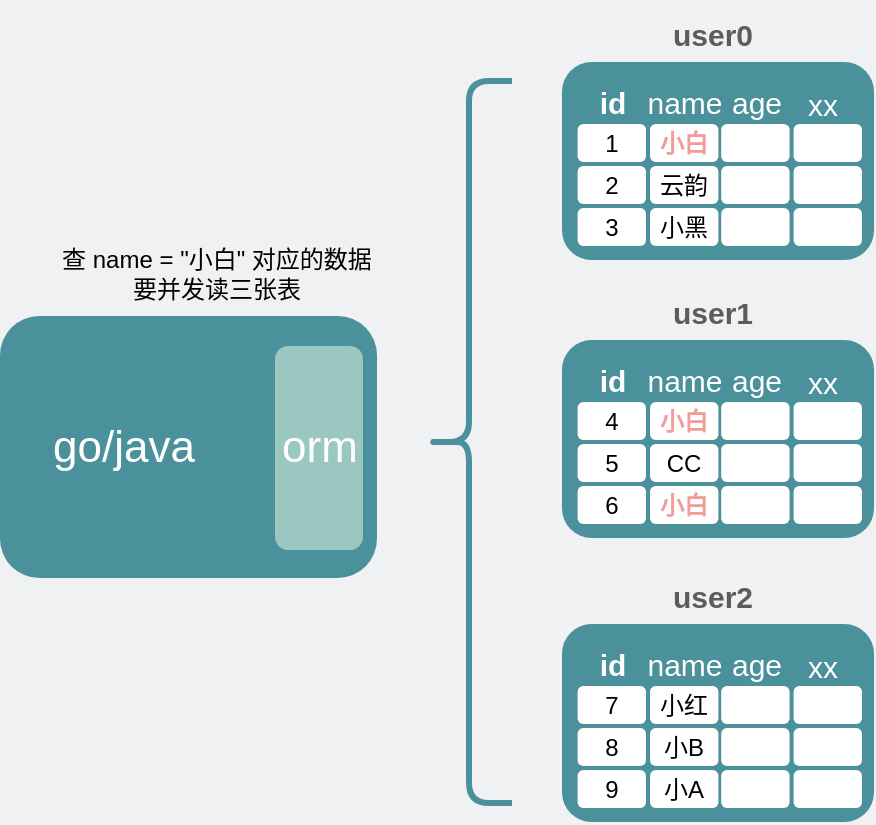 <mxfile version="18.0.5" type="github">
  <diagram id="3228e29e-7158-1315-38df-8450db1d8a1d" name="Page-1">
    <mxGraphModel dx="633" dy="-1134" grid="0" gridSize="10" guides="1" tooltips="1" connect="1" arrows="1" fold="1" page="1" pageScale="1" pageWidth="600" pageHeight="450" background="#EFF1F3" math="0" shadow="0">
      <root>
        <mxCell id="0" />
        <mxCell id="1" parent="0" />
        <mxCell id="n8PQSL9Bu4Ly_2OT7yPN-3" value="" style="rounded=1;whiteSpace=wrap;html=1;fillColor=#4A919B;strokeColor=none;" parent="1" vertex="1">
          <mxGeometry x="82" y="1977" width="188.5" height="131" as="geometry" />
        </mxCell>
        <mxCell id="n8PQSL9Bu4Ly_2OT7yPN-7" value="&lt;font color=&quot;#ffffff&quot; style=&quot;font-size: 22px;&quot;&gt;orm&lt;/font&gt;" style="rounded=1;whiteSpace=wrap;html=1;fillColor=#9AC7BF;strokeColor=none;" parent="1" vertex="1">
          <mxGeometry x="219.5" y="1992" width="44" height="102" as="geometry" />
        </mxCell>
        <mxCell id="n8PQSL9Bu4Ly_2OT7yPN-8" value="&lt;font color=&quot;#ffffff&quot;&gt;go/java&lt;/font&gt;" style="text;html=1;strokeColor=none;fillColor=none;align=center;verticalAlign=middle;whiteSpace=wrap;rounded=0;fontSize=22;" parent="1" vertex="1">
          <mxGeometry x="113.5" y="2027.5" width="60" height="30" as="geometry" />
        </mxCell>
        <mxCell id="1rv8f1VLO6d1HnzpvZRe-50" value="查 name = &quot;小白&quot; 对应的数据&lt;br&gt;要并发读三张表" style="text;html=1;strokeColor=none;fillColor=none;align=center;verticalAlign=middle;whiteSpace=wrap;rounded=0;" parent="1" vertex="1">
          <mxGeometry x="97" y="1938" width="187" height="36" as="geometry" />
        </mxCell>
        <mxCell id="1rv8f1VLO6d1HnzpvZRe-54" value="" style="shape=curlyBracket;whiteSpace=wrap;html=1;rounded=1;fontSize=22;fontColor=#FFFFFF;strokeColor=#4A919B;fillColor=none;strokeWidth=3;" parent="1" vertex="1">
          <mxGeometry x="295" y="1859.5" width="43" height="361" as="geometry" />
        </mxCell>
        <mxCell id="2OdIoPy5QrI03bMlLEsT-1" value="" style="rounded=1;whiteSpace=wrap;html=1;fillColor=#4A919B;strokeColor=none;" parent="1" vertex="1">
          <mxGeometry x="363" y="1989" width="156" height="99" as="geometry" />
        </mxCell>
        <mxCell id="2OdIoPy5QrI03bMlLEsT-2" value="&lt;span style=&quot;font-size: 15px;&quot;&gt;name&lt;/span&gt;" style="text;strokeColor=none;fillColor=none;html=1;fontSize=15;fontStyle=0;verticalAlign=middle;align=center;fontColor=#FFFFFF;" parent="1" vertex="1">
          <mxGeometry x="402.1" y="1998.5" width="44" height="20" as="geometry" />
        </mxCell>
        <mxCell id="2OdIoPy5QrI03bMlLEsT-3" value="&lt;font color=&quot;#5c5c5c&quot;&gt;&lt;span style=&quot;font-size: 15px;&quot;&gt;user1&lt;/span&gt;&lt;/font&gt;" style="text;strokeColor=none;fillColor=none;html=1;fontSize=24;fontStyle=1;verticalAlign=middle;align=center;fontColor=#FFFFFF;" parent="1" vertex="1">
          <mxGeometry x="387" y="1960" width="102" height="25.5" as="geometry" />
        </mxCell>
        <mxCell id="2OdIoPy5QrI03bMlLEsT-4" style="edgeStyle=orthogonalEdgeStyle;rounded=0;orthogonalLoop=1;jettySize=auto;html=1;exitX=0.5;exitY=1;exitDx=0;exitDy=0;fontSize=15;fontColor=#4A919B;" parent="1" edge="1">
          <mxGeometry relative="1" as="geometry">
            <mxPoint x="381.3" y="2010.85" as="sourcePoint" />
            <mxPoint x="381.3" y="2010.85" as="targetPoint" />
          </mxGeometry>
        </mxCell>
        <mxCell id="2OdIoPy5QrI03bMlLEsT-5" value="&lt;span style=&quot;font-size: 15px;&quot;&gt;&lt;b&gt;id&lt;/b&gt;&lt;/span&gt;" style="text;strokeColor=none;fillColor=none;html=1;fontSize=15;fontStyle=0;verticalAlign=middle;align=center;fontColor=#FFFFFF;" parent="1" vertex="1">
          <mxGeometry x="371.7" y="2000" width="32.9" height="17" as="geometry" />
        </mxCell>
        <mxCell id="2OdIoPy5QrI03bMlLEsT-6" value="4" style="rounded=1;whiteSpace=wrap;html=1;fillColor=#FFFFFF;strokeColor=none;" parent="1" vertex="1">
          <mxGeometry x="370.8" y="2020" width="34.2" height="19" as="geometry" />
        </mxCell>
        <mxCell id="2OdIoPy5QrI03bMlLEsT-7" value="&lt;span style=&quot;&quot;&gt;&lt;font color=&quot;#f19c99&quot;&gt;&lt;b&gt;小白&lt;/b&gt;&lt;/font&gt;&lt;/span&gt;" style="rounded=1;whiteSpace=wrap;html=1;fillColor=#FFFFFF;strokeColor=none;" parent="1" vertex="1">
          <mxGeometry x="407" y="2020" width="34.2" height="19" as="geometry" />
        </mxCell>
        <mxCell id="2OdIoPy5QrI03bMlLEsT-8" value="5" style="rounded=1;whiteSpace=wrap;html=1;fillColor=#FFFFFF;strokeColor=none;" parent="1" vertex="1">
          <mxGeometry x="370.8" y="2041" width="34.2" height="19" as="geometry" />
        </mxCell>
        <mxCell id="2OdIoPy5QrI03bMlLEsT-9" value="CC" style="rounded=1;whiteSpace=wrap;html=1;fillColor=#FFFFFF;strokeColor=none;" parent="1" vertex="1">
          <mxGeometry x="407" y="2041" width="34.2" height="19" as="geometry" />
        </mxCell>
        <mxCell id="2OdIoPy5QrI03bMlLEsT-10" value="6" style="rounded=1;whiteSpace=wrap;html=1;fillColor=#FFFFFF;strokeColor=none;" parent="1" vertex="1">
          <mxGeometry x="370.8" y="2062" width="34.2" height="19" as="geometry" />
        </mxCell>
        <mxCell id="2OdIoPy5QrI03bMlLEsT-11" value="&lt;b style=&quot;color: rgb(241, 156, 153);&quot;&gt;小白&lt;/b&gt;" style="rounded=1;whiteSpace=wrap;html=1;fillColor=#FFFFFF;strokeColor=none;" parent="1" vertex="1">
          <mxGeometry x="407" y="2062" width="34.2" height="19" as="geometry" />
        </mxCell>
        <mxCell id="2OdIoPy5QrI03bMlLEsT-12" value="" style="rounded=1;whiteSpace=wrap;html=1;fillColor=#FFFFFF;strokeColor=none;" parent="1" vertex="1">
          <mxGeometry x="442.6" y="2020" width="34.2" height="19" as="geometry" />
        </mxCell>
        <mxCell id="2OdIoPy5QrI03bMlLEsT-13" value="" style="rounded=1;whiteSpace=wrap;html=1;fillColor=#FFFFFF;strokeColor=none;" parent="1" vertex="1">
          <mxGeometry x="478.8" y="2020" width="34.2" height="19" as="geometry" />
        </mxCell>
        <mxCell id="2OdIoPy5QrI03bMlLEsT-14" value="" style="rounded=1;whiteSpace=wrap;html=1;fillColor=#FFFFFF;strokeColor=none;" parent="1" vertex="1">
          <mxGeometry x="442.6" y="2041" width="34.2" height="19" as="geometry" />
        </mxCell>
        <mxCell id="2OdIoPy5QrI03bMlLEsT-15" value="" style="rounded=1;whiteSpace=wrap;html=1;fillColor=#FFFFFF;strokeColor=none;" parent="1" vertex="1">
          <mxGeometry x="478.8" y="2041" width="34.2" height="19" as="geometry" />
        </mxCell>
        <mxCell id="2OdIoPy5QrI03bMlLEsT-16" value="" style="rounded=1;whiteSpace=wrap;html=1;fillColor=#FFFFFF;strokeColor=none;" parent="1" vertex="1">
          <mxGeometry x="442.6" y="2062" width="34.2" height="19" as="geometry" />
        </mxCell>
        <mxCell id="2OdIoPy5QrI03bMlLEsT-17" value="" style="rounded=1;whiteSpace=wrap;html=1;fillColor=#FFFFFF;strokeColor=none;" parent="1" vertex="1">
          <mxGeometry x="478.8" y="2062" width="34.2" height="19" as="geometry" />
        </mxCell>
        <mxCell id="2OdIoPy5QrI03bMlLEsT-18" value="" style="rounded=1;whiteSpace=wrap;html=1;fillColor=#4A919B;strokeColor=none;" parent="1" vertex="1">
          <mxGeometry x="363" y="1850" width="156" height="99" as="geometry" />
        </mxCell>
        <mxCell id="2OdIoPy5QrI03bMlLEsT-19" value="&lt;span style=&quot;font-size: 15px;&quot;&gt;name&lt;/span&gt;" style="text;strokeColor=none;fillColor=none;html=1;fontSize=15;fontStyle=0;verticalAlign=middle;align=center;fontColor=#FFFFFF;" parent="1" vertex="1">
          <mxGeometry x="402.1" y="1859.5" width="44" height="20" as="geometry" />
        </mxCell>
        <mxCell id="2OdIoPy5QrI03bMlLEsT-20" value="&lt;font color=&quot;#5c5c5c&quot;&gt;&lt;span style=&quot;font-size: 15px;&quot;&gt;user0&lt;/span&gt;&lt;/font&gt;" style="text;strokeColor=none;fillColor=none;html=1;fontSize=24;fontStyle=1;verticalAlign=middle;align=center;fontColor=#FFFFFF;" parent="1" vertex="1">
          <mxGeometry x="387" y="1821" width="102" height="25.5" as="geometry" />
        </mxCell>
        <mxCell id="2OdIoPy5QrI03bMlLEsT-21" style="edgeStyle=orthogonalEdgeStyle;rounded=0;orthogonalLoop=1;jettySize=auto;html=1;exitX=0.5;exitY=1;exitDx=0;exitDy=0;fontSize=15;fontColor=#4A919B;" parent="1" edge="1">
          <mxGeometry relative="1" as="geometry">
            <mxPoint x="381.3" y="1871.85" as="sourcePoint" />
            <mxPoint x="381.3" y="1871.85" as="targetPoint" />
          </mxGeometry>
        </mxCell>
        <mxCell id="2OdIoPy5QrI03bMlLEsT-22" value="&lt;span style=&quot;font-size: 15px;&quot;&gt;&lt;b&gt;id&lt;/b&gt;&lt;/span&gt;" style="text;strokeColor=none;fillColor=none;html=1;fontSize=15;fontStyle=0;verticalAlign=middle;align=center;fontColor=#FFFFFF;" parent="1" vertex="1">
          <mxGeometry x="371.7" y="1861" width="32.9" height="17" as="geometry" />
        </mxCell>
        <mxCell id="2OdIoPy5QrI03bMlLEsT-23" value="1" style="rounded=1;whiteSpace=wrap;html=1;fillColor=#FFFFFF;strokeColor=none;" parent="1" vertex="1">
          <mxGeometry x="370.8" y="1881" width="34.2" height="19" as="geometry" />
        </mxCell>
        <mxCell id="2OdIoPy5QrI03bMlLEsT-24" value="&lt;font color=&quot;#f19c99&quot;&gt;&lt;b&gt;小白&lt;/b&gt;&lt;/font&gt;" style="rounded=1;whiteSpace=wrap;html=1;fillColor=#FFFFFF;strokeColor=none;" parent="1" vertex="1">
          <mxGeometry x="407" y="1881" width="34.2" height="19" as="geometry" />
        </mxCell>
        <mxCell id="2OdIoPy5QrI03bMlLEsT-25" value="2" style="rounded=1;whiteSpace=wrap;html=1;fillColor=#FFFFFF;strokeColor=none;" parent="1" vertex="1">
          <mxGeometry x="370.8" y="1902" width="34.2" height="19" as="geometry" />
        </mxCell>
        <mxCell id="2OdIoPy5QrI03bMlLEsT-26" value="云韵" style="rounded=1;whiteSpace=wrap;html=1;fillColor=#FFFFFF;strokeColor=none;" parent="1" vertex="1">
          <mxGeometry x="407" y="1902" width="34.2" height="19" as="geometry" />
        </mxCell>
        <mxCell id="2OdIoPy5QrI03bMlLEsT-27" value="3" style="rounded=1;whiteSpace=wrap;html=1;fillColor=#FFFFFF;strokeColor=none;" parent="1" vertex="1">
          <mxGeometry x="370.8" y="1923" width="34.2" height="19" as="geometry" />
        </mxCell>
        <mxCell id="2OdIoPy5QrI03bMlLEsT-28" value="小黑" style="rounded=1;whiteSpace=wrap;html=1;fillColor=#FFFFFF;strokeColor=none;" parent="1" vertex="1">
          <mxGeometry x="407" y="1923" width="34.2" height="19" as="geometry" />
        </mxCell>
        <mxCell id="2OdIoPy5QrI03bMlLEsT-29" value="" style="rounded=1;whiteSpace=wrap;html=1;fillColor=#FFFFFF;strokeColor=none;" parent="1" vertex="1">
          <mxGeometry x="442.6" y="1881" width="34.2" height="19" as="geometry" />
        </mxCell>
        <mxCell id="2OdIoPy5QrI03bMlLEsT-30" value="" style="rounded=1;whiteSpace=wrap;html=1;fillColor=#FFFFFF;strokeColor=none;" parent="1" vertex="1">
          <mxGeometry x="478.8" y="1881" width="34.2" height="19" as="geometry" />
        </mxCell>
        <mxCell id="2OdIoPy5QrI03bMlLEsT-31" value="" style="rounded=1;whiteSpace=wrap;html=1;fillColor=#FFFFFF;strokeColor=none;" parent="1" vertex="1">
          <mxGeometry x="442.6" y="1902" width="34.2" height="19" as="geometry" />
        </mxCell>
        <mxCell id="2OdIoPy5QrI03bMlLEsT-32" value="" style="rounded=1;whiteSpace=wrap;html=1;fillColor=#FFFFFF;strokeColor=none;" parent="1" vertex="1">
          <mxGeometry x="478.8" y="1902" width="34.2" height="19" as="geometry" />
        </mxCell>
        <mxCell id="2OdIoPy5QrI03bMlLEsT-33" value="" style="rounded=1;whiteSpace=wrap;html=1;fillColor=#FFFFFF;strokeColor=none;" parent="1" vertex="1">
          <mxGeometry x="442.6" y="1923" width="34.2" height="19" as="geometry" />
        </mxCell>
        <mxCell id="2OdIoPy5QrI03bMlLEsT-34" value="" style="rounded=1;whiteSpace=wrap;html=1;fillColor=#FFFFFF;strokeColor=none;" parent="1" vertex="1">
          <mxGeometry x="478.8" y="1923" width="34.2" height="19" as="geometry" />
        </mxCell>
        <mxCell id="2OdIoPy5QrI03bMlLEsT-35" value="" style="rounded=1;whiteSpace=wrap;html=1;fillColor=#4A919B;strokeColor=none;" parent="1" vertex="1">
          <mxGeometry x="363" y="2131" width="156" height="99" as="geometry" />
        </mxCell>
        <mxCell id="2OdIoPy5QrI03bMlLEsT-36" value="&lt;span style=&quot;font-size: 15px;&quot;&gt;name&lt;/span&gt;" style="text;strokeColor=none;fillColor=none;html=1;fontSize=15;fontStyle=0;verticalAlign=middle;align=center;fontColor=#FFFFFF;" parent="1" vertex="1">
          <mxGeometry x="402.1" y="2140.5" width="44" height="20" as="geometry" />
        </mxCell>
        <mxCell id="2OdIoPy5QrI03bMlLEsT-37" value="&lt;font color=&quot;#5c5c5c&quot;&gt;&lt;span style=&quot;font-size: 15px;&quot;&gt;user2&lt;/span&gt;&lt;/font&gt;" style="text;strokeColor=none;fillColor=none;html=1;fontSize=24;fontStyle=1;verticalAlign=middle;align=center;fontColor=#FFFFFF;" parent="1" vertex="1">
          <mxGeometry x="387" y="2102" width="102" height="25.5" as="geometry" />
        </mxCell>
        <mxCell id="2OdIoPy5QrI03bMlLEsT-38" style="edgeStyle=orthogonalEdgeStyle;rounded=0;orthogonalLoop=1;jettySize=auto;html=1;exitX=0.5;exitY=1;exitDx=0;exitDy=0;fontSize=15;fontColor=#4A919B;" parent="1" edge="1">
          <mxGeometry relative="1" as="geometry">
            <mxPoint x="381.3" y="2152.85" as="sourcePoint" />
            <mxPoint x="381.3" y="2152.85" as="targetPoint" />
          </mxGeometry>
        </mxCell>
        <mxCell id="2OdIoPy5QrI03bMlLEsT-39" value="&lt;span style=&quot;font-size: 15px;&quot;&gt;&lt;b&gt;id&lt;/b&gt;&lt;/span&gt;" style="text;strokeColor=none;fillColor=none;html=1;fontSize=15;fontStyle=0;verticalAlign=middle;align=center;fontColor=#FFFFFF;" parent="1" vertex="1">
          <mxGeometry x="371.7" y="2142" width="32.9" height="17" as="geometry" />
        </mxCell>
        <mxCell id="2OdIoPy5QrI03bMlLEsT-40" value="7" style="rounded=1;whiteSpace=wrap;html=1;fillColor=#FFFFFF;strokeColor=none;" parent="1" vertex="1">
          <mxGeometry x="370.8" y="2162" width="34.2" height="19" as="geometry" />
        </mxCell>
        <mxCell id="2OdIoPy5QrI03bMlLEsT-41" value="小红" style="rounded=1;whiteSpace=wrap;html=1;fillColor=#FFFFFF;strokeColor=none;" parent="1" vertex="1">
          <mxGeometry x="407" y="2162" width="34.2" height="19" as="geometry" />
        </mxCell>
        <mxCell id="2OdIoPy5QrI03bMlLEsT-42" value="8" style="rounded=1;whiteSpace=wrap;html=1;fillColor=#FFFFFF;strokeColor=none;" parent="1" vertex="1">
          <mxGeometry x="370.8" y="2183" width="34.2" height="19" as="geometry" />
        </mxCell>
        <mxCell id="2OdIoPy5QrI03bMlLEsT-43" value="小B" style="rounded=1;whiteSpace=wrap;html=1;fillColor=#FFFFFF;strokeColor=none;" parent="1" vertex="1">
          <mxGeometry x="407" y="2183" width="34.2" height="19" as="geometry" />
        </mxCell>
        <mxCell id="2OdIoPy5QrI03bMlLEsT-44" value="9" style="rounded=1;whiteSpace=wrap;html=1;fillColor=#FFFFFF;strokeColor=none;" parent="1" vertex="1">
          <mxGeometry x="370.8" y="2204" width="34.2" height="19" as="geometry" />
        </mxCell>
        <mxCell id="2OdIoPy5QrI03bMlLEsT-45" value="小A" style="rounded=1;whiteSpace=wrap;html=1;fillColor=#FFFFFF;strokeColor=none;" parent="1" vertex="1">
          <mxGeometry x="407" y="2204" width="34.2" height="19" as="geometry" />
        </mxCell>
        <mxCell id="2OdIoPy5QrI03bMlLEsT-46" value="" style="rounded=1;whiteSpace=wrap;html=1;fillColor=#FFFFFF;strokeColor=none;" parent="1" vertex="1">
          <mxGeometry x="442.6" y="2162" width="34.2" height="19" as="geometry" />
        </mxCell>
        <mxCell id="2OdIoPy5QrI03bMlLEsT-47" value="" style="rounded=1;whiteSpace=wrap;html=1;fillColor=#FFFFFF;strokeColor=none;" parent="1" vertex="1">
          <mxGeometry x="478.8" y="2162" width="34.2" height="19" as="geometry" />
        </mxCell>
        <mxCell id="2OdIoPy5QrI03bMlLEsT-48" value="" style="rounded=1;whiteSpace=wrap;html=1;fillColor=#FFFFFF;strokeColor=none;" parent="1" vertex="1">
          <mxGeometry x="442.6" y="2183" width="34.2" height="19" as="geometry" />
        </mxCell>
        <mxCell id="2OdIoPy5QrI03bMlLEsT-49" value="" style="rounded=1;whiteSpace=wrap;html=1;fillColor=#FFFFFF;strokeColor=none;" parent="1" vertex="1">
          <mxGeometry x="478.8" y="2183" width="34.2" height="19" as="geometry" />
        </mxCell>
        <mxCell id="2OdIoPy5QrI03bMlLEsT-50" value="" style="rounded=1;whiteSpace=wrap;html=1;fillColor=#FFFFFF;strokeColor=none;" parent="1" vertex="1">
          <mxGeometry x="442.6" y="2204" width="34.2" height="19" as="geometry" />
        </mxCell>
        <mxCell id="2OdIoPy5QrI03bMlLEsT-51" value="" style="rounded=1;whiteSpace=wrap;html=1;fillColor=#FFFFFF;strokeColor=none;" parent="1" vertex="1">
          <mxGeometry x="478.8" y="2204" width="34.2" height="19" as="geometry" />
        </mxCell>
        <mxCell id="2OdIoPy5QrI03bMlLEsT-52" value="&lt;span style=&quot;font-size: 15px;&quot;&gt;age&lt;/span&gt;" style="text;strokeColor=none;fillColor=none;html=1;fontSize=15;fontStyle=0;verticalAlign=middle;align=center;fontColor=#FFFFFF;" parent="1" vertex="1">
          <mxGeometry x="437.7" y="1859.5" width="44" height="20" as="geometry" />
        </mxCell>
        <mxCell id="2OdIoPy5QrI03bMlLEsT-53" value="xx" style="text;strokeColor=none;fillColor=none;html=1;fontSize=15;fontStyle=0;verticalAlign=middle;align=center;fontColor=#FFFFFF;" parent="1" vertex="1">
          <mxGeometry x="471" y="1861" width="44" height="20" as="geometry" />
        </mxCell>
        <mxCell id="2OdIoPy5QrI03bMlLEsT-54" value="&lt;span style=&quot;font-size: 15px;&quot;&gt;age&lt;/span&gt;" style="text;strokeColor=none;fillColor=none;html=1;fontSize=15;fontStyle=0;verticalAlign=middle;align=center;fontColor=#FFFFFF;" parent="1" vertex="1">
          <mxGeometry x="437.7" y="1998.5" width="44" height="20" as="geometry" />
        </mxCell>
        <mxCell id="2OdIoPy5QrI03bMlLEsT-55" value="xx" style="text;strokeColor=none;fillColor=none;html=1;fontSize=15;fontStyle=0;verticalAlign=middle;align=center;fontColor=#FFFFFF;" parent="1" vertex="1">
          <mxGeometry x="471" y="2000" width="44" height="20" as="geometry" />
        </mxCell>
        <mxCell id="2OdIoPy5QrI03bMlLEsT-56" value="&lt;span style=&quot;font-size: 15px;&quot;&gt;age&lt;/span&gt;" style="text;strokeColor=none;fillColor=none;html=1;fontSize=15;fontStyle=0;verticalAlign=middle;align=center;fontColor=#FFFFFF;" parent="1" vertex="1">
          <mxGeometry x="437.7" y="2140.5" width="44" height="20" as="geometry" />
        </mxCell>
        <mxCell id="2OdIoPy5QrI03bMlLEsT-57" value="xx" style="text;strokeColor=none;fillColor=none;html=1;fontSize=15;fontStyle=0;verticalAlign=middle;align=center;fontColor=#FFFFFF;" parent="1" vertex="1">
          <mxGeometry x="471" y="2142" width="44" height="20" as="geometry" />
        </mxCell>
      </root>
    </mxGraphModel>
  </diagram>
</mxfile>
